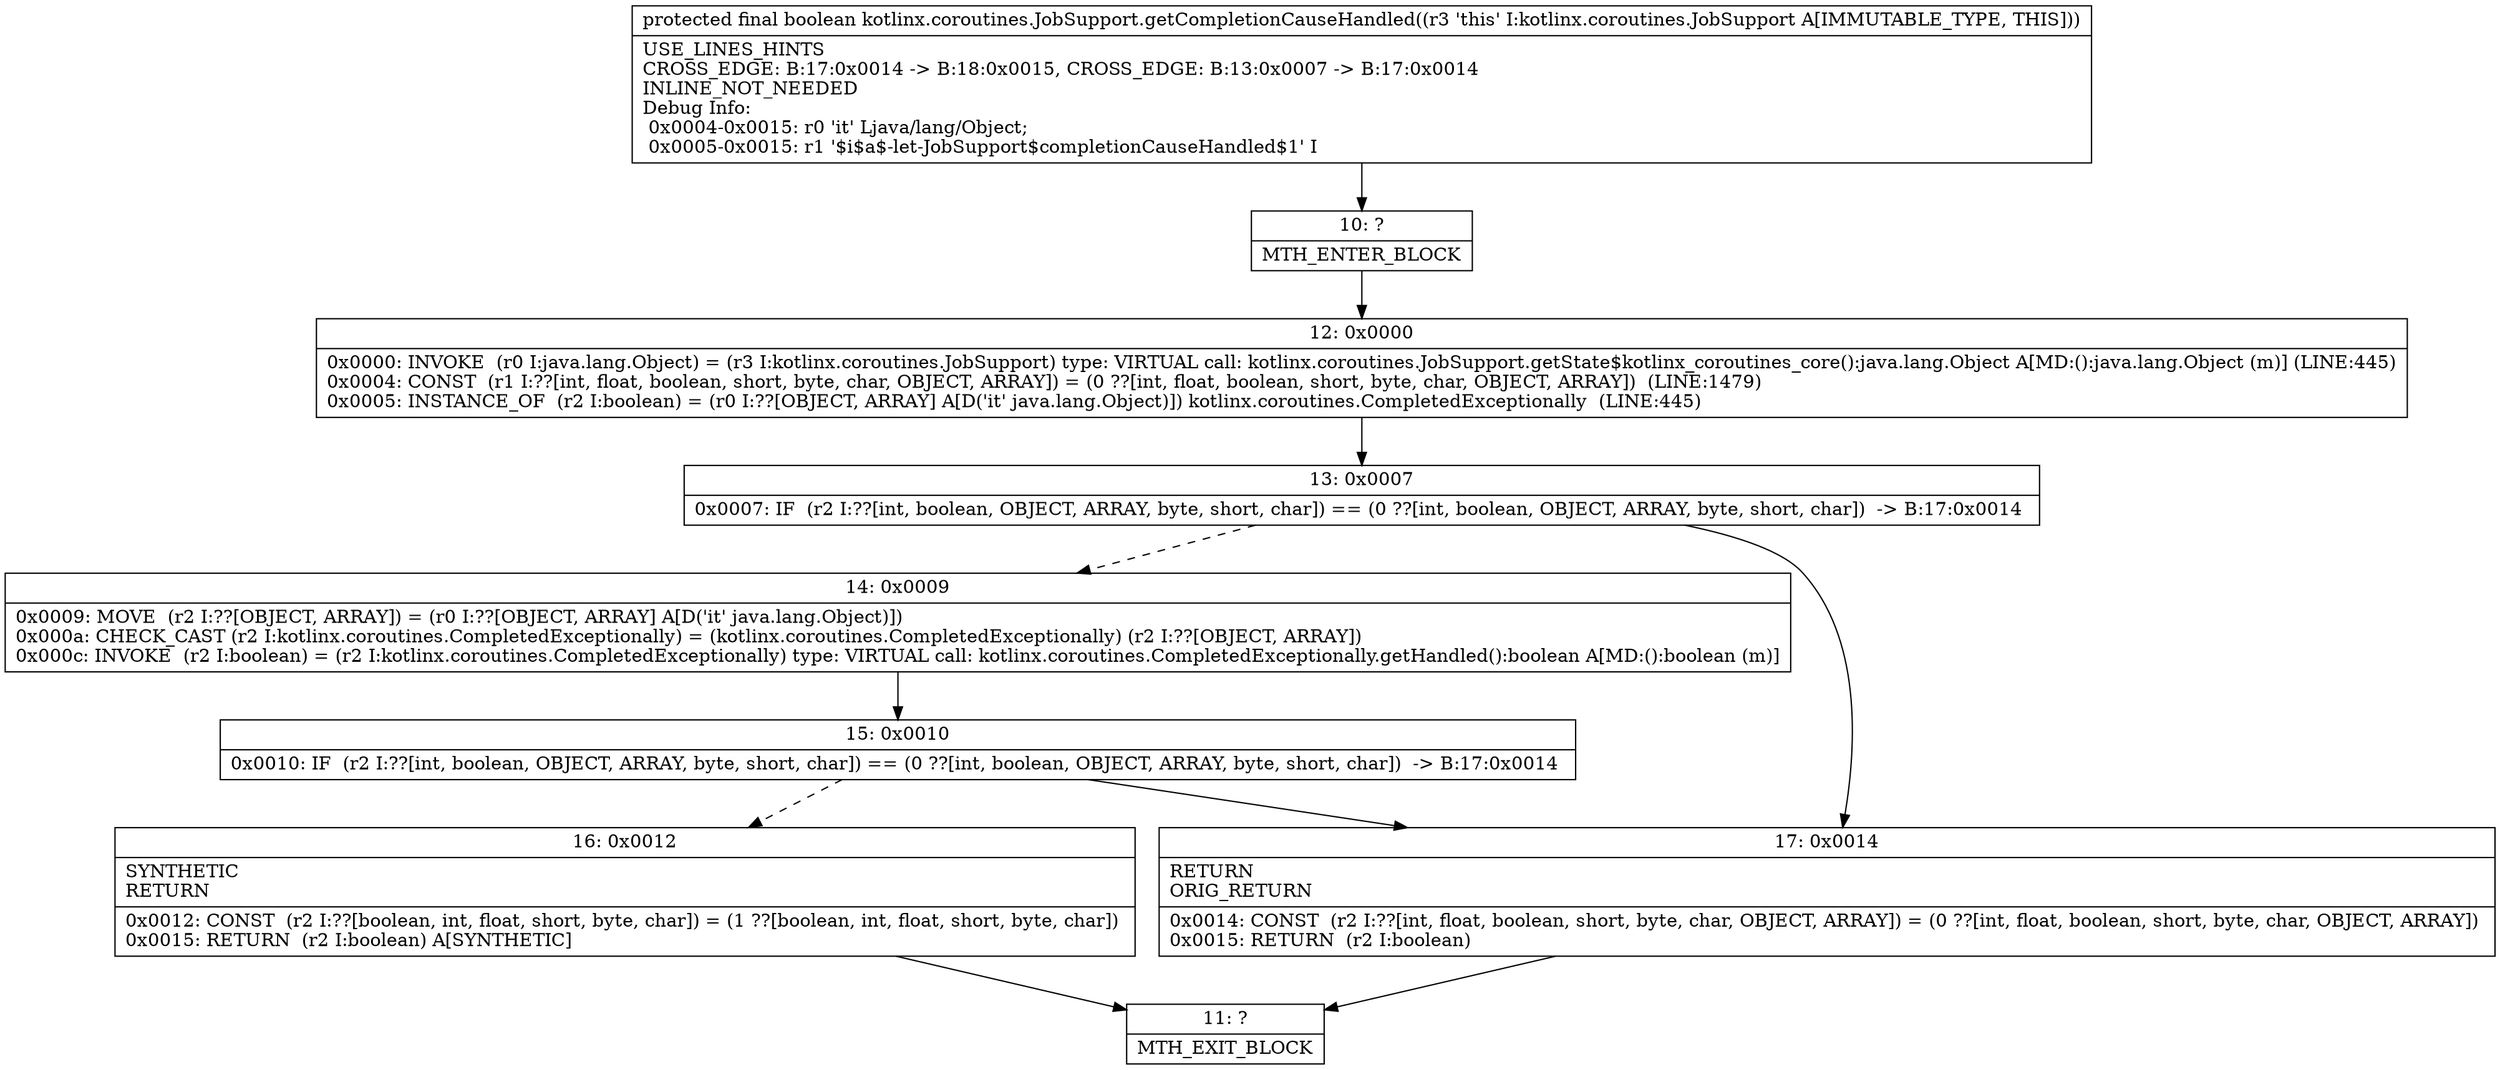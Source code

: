 digraph "CFG forkotlinx.coroutines.JobSupport.getCompletionCauseHandled()Z" {
Node_10 [shape=record,label="{10\:\ ?|MTH_ENTER_BLOCK\l}"];
Node_12 [shape=record,label="{12\:\ 0x0000|0x0000: INVOKE  (r0 I:java.lang.Object) = (r3 I:kotlinx.coroutines.JobSupport) type: VIRTUAL call: kotlinx.coroutines.JobSupport.getState$kotlinx_coroutines_core():java.lang.Object A[MD:():java.lang.Object (m)] (LINE:445)\l0x0004: CONST  (r1 I:??[int, float, boolean, short, byte, char, OBJECT, ARRAY]) = (0 ??[int, float, boolean, short, byte, char, OBJECT, ARRAY])  (LINE:1479)\l0x0005: INSTANCE_OF  (r2 I:boolean) = (r0 I:??[OBJECT, ARRAY] A[D('it' java.lang.Object)]) kotlinx.coroutines.CompletedExceptionally  (LINE:445)\l}"];
Node_13 [shape=record,label="{13\:\ 0x0007|0x0007: IF  (r2 I:??[int, boolean, OBJECT, ARRAY, byte, short, char]) == (0 ??[int, boolean, OBJECT, ARRAY, byte, short, char])  \-\> B:17:0x0014 \l}"];
Node_14 [shape=record,label="{14\:\ 0x0009|0x0009: MOVE  (r2 I:??[OBJECT, ARRAY]) = (r0 I:??[OBJECT, ARRAY] A[D('it' java.lang.Object)]) \l0x000a: CHECK_CAST (r2 I:kotlinx.coroutines.CompletedExceptionally) = (kotlinx.coroutines.CompletedExceptionally) (r2 I:??[OBJECT, ARRAY]) \l0x000c: INVOKE  (r2 I:boolean) = (r2 I:kotlinx.coroutines.CompletedExceptionally) type: VIRTUAL call: kotlinx.coroutines.CompletedExceptionally.getHandled():boolean A[MD:():boolean (m)]\l}"];
Node_15 [shape=record,label="{15\:\ 0x0010|0x0010: IF  (r2 I:??[int, boolean, OBJECT, ARRAY, byte, short, char]) == (0 ??[int, boolean, OBJECT, ARRAY, byte, short, char])  \-\> B:17:0x0014 \l}"];
Node_16 [shape=record,label="{16\:\ 0x0012|SYNTHETIC\lRETURN\l|0x0012: CONST  (r2 I:??[boolean, int, float, short, byte, char]) = (1 ??[boolean, int, float, short, byte, char]) \l0x0015: RETURN  (r2 I:boolean) A[SYNTHETIC]\l}"];
Node_11 [shape=record,label="{11\:\ ?|MTH_EXIT_BLOCK\l}"];
Node_17 [shape=record,label="{17\:\ 0x0014|RETURN\lORIG_RETURN\l|0x0014: CONST  (r2 I:??[int, float, boolean, short, byte, char, OBJECT, ARRAY]) = (0 ??[int, float, boolean, short, byte, char, OBJECT, ARRAY]) \l0x0015: RETURN  (r2 I:boolean) \l}"];
MethodNode[shape=record,label="{protected final boolean kotlinx.coroutines.JobSupport.getCompletionCauseHandled((r3 'this' I:kotlinx.coroutines.JobSupport A[IMMUTABLE_TYPE, THIS]))  | USE_LINES_HINTS\lCROSS_EDGE: B:17:0x0014 \-\> B:18:0x0015, CROSS_EDGE: B:13:0x0007 \-\> B:17:0x0014\lINLINE_NOT_NEEDED\lDebug Info:\l  0x0004\-0x0015: r0 'it' Ljava\/lang\/Object;\l  0x0005\-0x0015: r1 '$i$a$\-let\-JobSupport$completionCauseHandled$1' I\l}"];
MethodNode -> Node_10;Node_10 -> Node_12;
Node_12 -> Node_13;
Node_13 -> Node_14[style=dashed];
Node_13 -> Node_17;
Node_14 -> Node_15;
Node_15 -> Node_16[style=dashed];
Node_15 -> Node_17;
Node_16 -> Node_11;
Node_17 -> Node_11;
}


